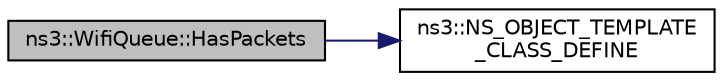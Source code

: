 digraph "ns3::WifiQueue::HasPackets"
{
  edge [fontname="Helvetica",fontsize="10",labelfontname="Helvetica",labelfontsize="10"];
  node [fontname="Helvetica",fontsize="10",shape=record];
  rankdir="LR";
  Node1 [label="ns3::WifiQueue::HasPackets",height=0.2,width=0.4,color="black", fillcolor="grey75", style="filled", fontcolor="black"];
  Node1 -> Node2 [color="midnightblue",fontsize="10",style="solid"];
  Node2 [label="ns3::NS_OBJECT_TEMPLATE\l_CLASS_DEFINE",height=0.2,width=0.4,color="black", fillcolor="white", style="filled",URL="$d7/d2e/namespacens3.html#a92627d548a63214bd56dfd984f72ccd3"];
}
